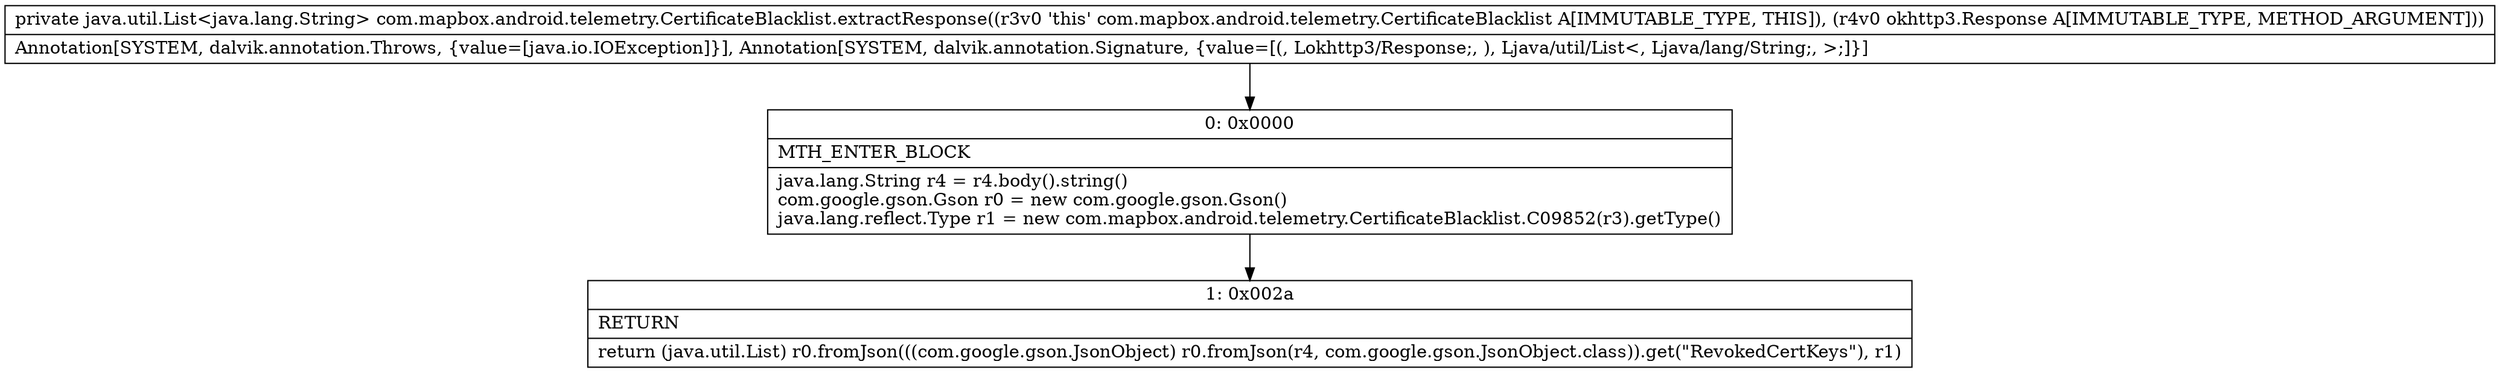digraph "CFG forcom.mapbox.android.telemetry.CertificateBlacklist.extractResponse(Lokhttp3\/Response;)Ljava\/util\/List;" {
Node_0 [shape=record,label="{0\:\ 0x0000|MTH_ENTER_BLOCK\l|java.lang.String r4 = r4.body().string()\lcom.google.gson.Gson r0 = new com.google.gson.Gson()\ljava.lang.reflect.Type r1 = new com.mapbox.android.telemetry.CertificateBlacklist.C09852(r3).getType()\l}"];
Node_1 [shape=record,label="{1\:\ 0x002a|RETURN\l|return (java.util.List) r0.fromJson(((com.google.gson.JsonObject) r0.fromJson(r4, com.google.gson.JsonObject.class)).get(\"RevokedCertKeys\"), r1)\l}"];
MethodNode[shape=record,label="{private java.util.List\<java.lang.String\> com.mapbox.android.telemetry.CertificateBlacklist.extractResponse((r3v0 'this' com.mapbox.android.telemetry.CertificateBlacklist A[IMMUTABLE_TYPE, THIS]), (r4v0 okhttp3.Response A[IMMUTABLE_TYPE, METHOD_ARGUMENT]))  | Annotation[SYSTEM, dalvik.annotation.Throws, \{value=[java.io.IOException]\}], Annotation[SYSTEM, dalvik.annotation.Signature, \{value=[(, Lokhttp3\/Response;, ), Ljava\/util\/List\<, Ljava\/lang\/String;, \>;]\}]\l}"];
MethodNode -> Node_0;
Node_0 -> Node_1;
}

